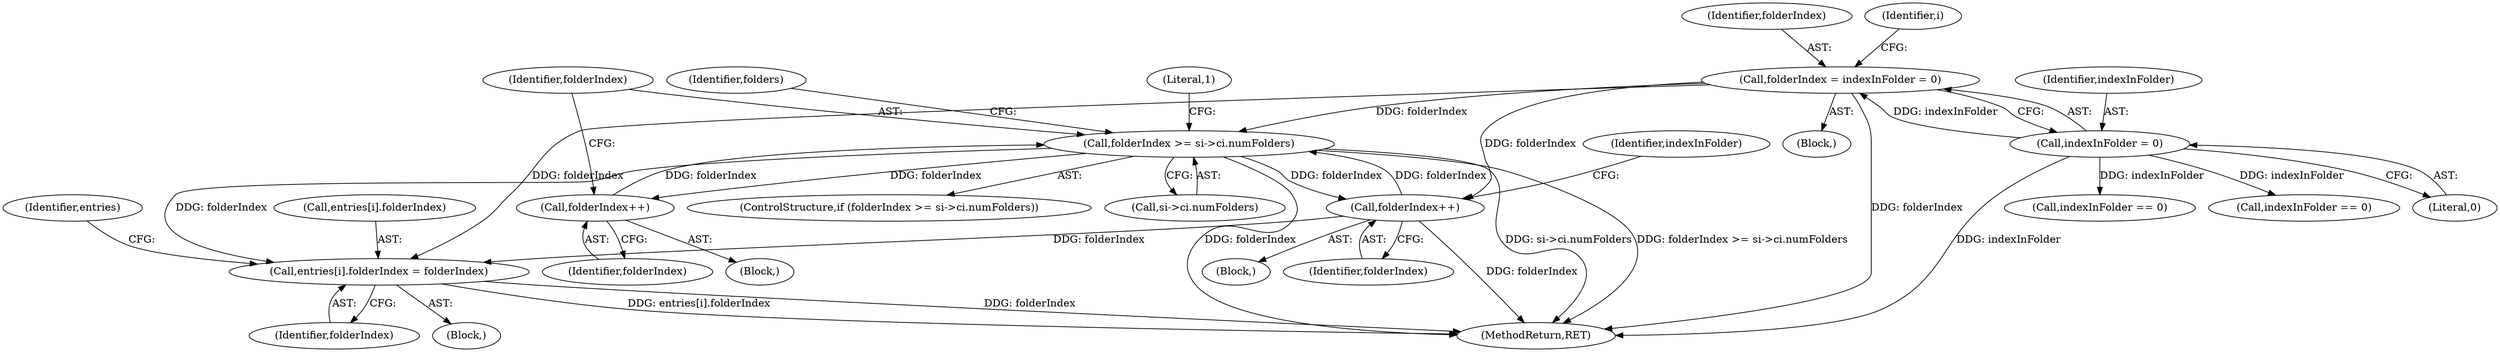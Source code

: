 digraph "0_libarchive_7f17c791dcfd8c0416e2cd2485b19410e47ef126@pointer" {
"1001252" [label="(Call,folderIndex >= si->ci.numFolders)"];
"1000910" [label="(Call,folderIndex = indexInFolder = 0)"];
"1000912" [label="(Call,indexInFolder = 0)"];
"1001269" [label="(Call,folderIndex++)"];
"1001252" [label="(Call,folderIndex >= si->ci.numFolders)"];
"1001300" [label="(Call,folderIndex++)"];
"1001271" [label="(Call,entries[i].folderIndex = folderIndex)"];
"1001251" [label="(ControlStructure,if (folderIndex >= si->ci.numFolders))"];
"1001301" [label="(Identifier,folderIndex)"];
"1001303" [label="(Identifier,indexInFolder)"];
"1001252" [label="(Call,folderIndex >= si->ci.numFolders)"];
"1000911" [label="(Identifier,folderIndex)"];
"1001271" [label="(Call,entries[i].folderIndex = folderIndex)"];
"1001269" [label="(Call,folderIndex++)"];
"1000913" [label="(Identifier,indexInFolder)"];
"1000910" [label="(Call,folderIndex = indexInFolder = 0)"];
"1001245" [label="(Call,indexInFolder == 0)"];
"1000912" [label="(Call,indexInFolder = 0)"];
"1001253" [label="(Identifier,folderIndex)"];
"1001299" [label="(Block,)"];
"1001254" [label="(Call,si->ci.numFolders)"];
"1001265" [label="(Identifier,folders)"];
"1000914" [label="(Literal,0)"];
"1000926" [label="(Block,)"];
"1001283" [label="(Identifier,entries)"];
"1001231" [label="(Call,indexInFolder == 0)"];
"1000917" [label="(Identifier,i)"];
"1001250" [label="(Block,)"];
"1001261" [label="(Literal,1)"];
"1001277" [label="(Identifier,folderIndex)"];
"1001272" [label="(Call,entries[i].folderIndex)"];
"1001270" [label="(Identifier,folderIndex)"];
"1001307" [label="(MethodReturn,RET)"];
"1000118" [label="(Block,)"];
"1001300" [label="(Call,folderIndex++)"];
"1001252" -> "1001251"  [label="AST: "];
"1001252" -> "1001254"  [label="CFG: "];
"1001253" -> "1001252"  [label="AST: "];
"1001254" -> "1001252"  [label="AST: "];
"1001261" -> "1001252"  [label="CFG: "];
"1001265" -> "1001252"  [label="CFG: "];
"1001252" -> "1001307"  [label="DDG: folderIndex"];
"1001252" -> "1001307"  [label="DDG: si->ci.numFolders"];
"1001252" -> "1001307"  [label="DDG: folderIndex >= si->ci.numFolders"];
"1000910" -> "1001252"  [label="DDG: folderIndex"];
"1001269" -> "1001252"  [label="DDG: folderIndex"];
"1001300" -> "1001252"  [label="DDG: folderIndex"];
"1001252" -> "1001269"  [label="DDG: folderIndex"];
"1001252" -> "1001271"  [label="DDG: folderIndex"];
"1001252" -> "1001300"  [label="DDG: folderIndex"];
"1000910" -> "1000118"  [label="AST: "];
"1000910" -> "1000912"  [label="CFG: "];
"1000911" -> "1000910"  [label="AST: "];
"1000912" -> "1000910"  [label="AST: "];
"1000917" -> "1000910"  [label="CFG: "];
"1000910" -> "1001307"  [label="DDG: folderIndex"];
"1000912" -> "1000910"  [label="DDG: indexInFolder"];
"1000910" -> "1001271"  [label="DDG: folderIndex"];
"1000910" -> "1001300"  [label="DDG: folderIndex"];
"1000912" -> "1000914"  [label="CFG: "];
"1000913" -> "1000912"  [label="AST: "];
"1000914" -> "1000912"  [label="AST: "];
"1000912" -> "1001307"  [label="DDG: indexInFolder"];
"1000912" -> "1001231"  [label="DDG: indexInFolder"];
"1000912" -> "1001245"  [label="DDG: indexInFolder"];
"1001269" -> "1001250"  [label="AST: "];
"1001269" -> "1001270"  [label="CFG: "];
"1001270" -> "1001269"  [label="AST: "];
"1001253" -> "1001269"  [label="CFG: "];
"1001300" -> "1001299"  [label="AST: "];
"1001300" -> "1001301"  [label="CFG: "];
"1001301" -> "1001300"  [label="AST: "];
"1001303" -> "1001300"  [label="CFG: "];
"1001300" -> "1001307"  [label="DDG: folderIndex"];
"1001300" -> "1001271"  [label="DDG: folderIndex"];
"1001271" -> "1000926"  [label="AST: "];
"1001271" -> "1001277"  [label="CFG: "];
"1001272" -> "1001271"  [label="AST: "];
"1001277" -> "1001271"  [label="AST: "];
"1001283" -> "1001271"  [label="CFG: "];
"1001271" -> "1001307"  [label="DDG: folderIndex"];
"1001271" -> "1001307"  [label="DDG: entries[i].folderIndex"];
}
